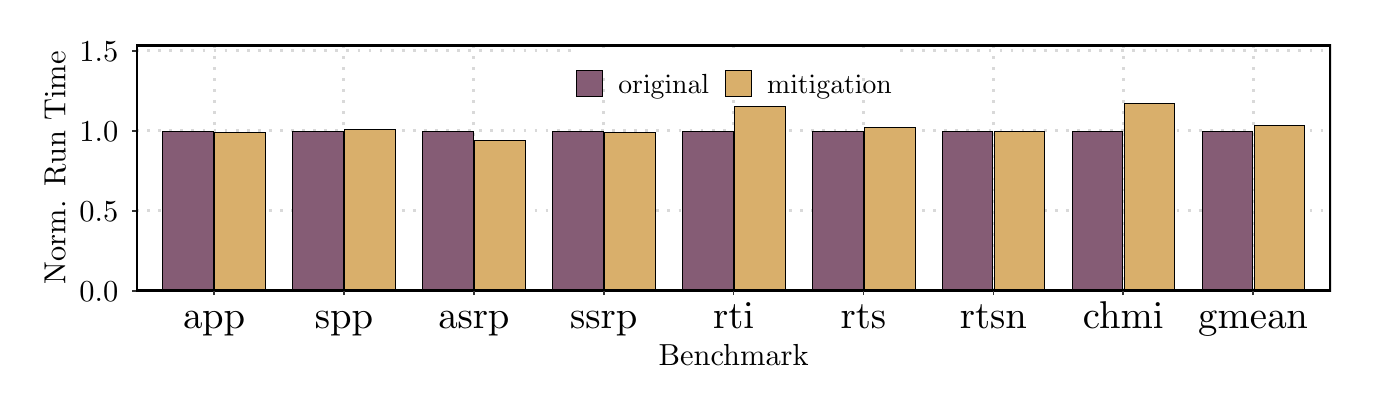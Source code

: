 % Created by tikzDevice version 0.12.3.1 on 2022-10-13 22:27:07
% !TEX encoding = UTF-8 Unicode
\begin{tikzpicture}[x=1pt,y=1pt]
\definecolor{fillColor}{RGB}{255,255,255}
\path[use as bounding box,fill=fillColor,fill opacity=0.00] (0,0) rectangle (476.98,130.09);
\begin{scope}
\path[clip] (  0.00,  0.00) rectangle (476.98,130.09);
\definecolor{drawColor}{RGB}{255,255,255}
\definecolor{fillColor}{RGB}{255,255,255}

\path[draw=drawColor,line width= 0.6pt,line join=round,line cap=round,fill=fillColor] (  0.00,  0.00) rectangle (476.98,130.09);
\end{scope}
\begin{scope}
\path[clip] ( 39.19, 34.90) rectangle (470.98,124.09);
\definecolor{fillColor}{RGB}{255,255,255}

\path[fill=fillColor] ( 39.19, 34.90) rectangle (470.98,124.09);
\definecolor{drawColor}{gray}{0.85}

\path[draw=drawColor,line width= 1.1pt,dash pattern=on 1pt off 3pt ,line join=round] ( 39.19, 34.90) --
	(470.98, 34.90);

\path[draw=drawColor,line width= 1.1pt,dash pattern=on 1pt off 3pt ,line join=round] ( 39.19, 63.86) --
	(470.98, 63.86);

\path[draw=drawColor,line width= 1.1pt,dash pattern=on 1pt off 3pt ,line join=round] ( 39.19, 92.81) --
	(470.98, 92.81);

\path[draw=drawColor,line width= 1.1pt,dash pattern=on 1pt off 3pt ,line join=round] ( 39.19,121.77) --
	(470.98,121.77);

\path[draw=drawColor,line width= 1.1pt,dash pattern=on 1pt off 3pt ,line join=round] ( 67.35, 34.90) --
	( 67.35,124.09);

\path[draw=drawColor,line width= 1.1pt,dash pattern=on 1pt off 3pt ,line join=round] (114.28, 34.90) --
	(114.28,124.09);

\path[draw=drawColor,line width= 1.1pt,dash pattern=on 1pt off 3pt ,line join=round] (161.22, 34.90) --
	(161.22,124.09);

\path[draw=drawColor,line width= 1.1pt,dash pattern=on 1pt off 3pt ,line join=round] (208.15, 34.90) --
	(208.15,124.09);

\path[draw=drawColor,line width= 1.1pt,dash pattern=on 1pt off 3pt ,line join=round] (255.09, 34.90) --
	(255.09,124.09);

\path[draw=drawColor,line width= 1.1pt,dash pattern=on 1pt off 3pt ,line join=round] (302.02, 34.90) --
	(302.02,124.09);

\path[draw=drawColor,line width= 1.1pt,dash pattern=on 1pt off 3pt ,line join=round] (348.95, 34.90) --
	(348.95,124.09);

\path[draw=drawColor,line width= 1.1pt,dash pattern=on 1pt off 3pt ,line join=round] (395.89, 34.90) --
	(395.89,124.09);

\path[draw=drawColor,line width= 1.1pt,dash pattern=on 1pt off 3pt ,line join=round] (442.82, 34.90) --
	(442.82,124.09);
\definecolor{drawColor}{RGB}{0,0,0}
\definecolor{fillColor}{RGB}{133,92,117}

\path[draw=drawColor,line width= 0.2pt,line cap=rect,fill=fillColor] (236.55, 34.90) rectangle (254.85, 92.81);

\path[draw=drawColor,line width= 0.2pt,line cap=rect,fill=fillColor] (283.48, 34.90) rectangle (301.78, 92.81);

\path[draw=drawColor,line width= 0.2pt,line cap=rect,fill=fillColor] (330.41, 34.90) rectangle (348.72, 92.81);
\definecolor{fillColor}{RGB}{217,175,107}

\path[draw=drawColor,line width= 0.2pt,line cap=rect,fill=fillColor] (255.32, 34.90) rectangle (273.62,101.86);

\path[draw=drawColor,line width= 0.2pt,line cap=rect,fill=fillColor] (302.25, 34.90) rectangle (320.56, 94.20);

\path[draw=drawColor,line width= 0.2pt,line cap=rect,fill=fillColor] (349.19, 34.90) rectangle (367.49, 92.61);
\definecolor{fillColor}{RGB}{133,92,117}

\path[draw=drawColor,line width= 0.2pt,line cap=rect,fill=fillColor] (377.35, 34.90) rectangle (395.65, 92.81);
\definecolor{fillColor}{RGB}{217,175,107}

\path[draw=drawColor,line width= 0.2pt,line cap=rect,fill=fillColor] (396.12, 34.90) rectangle (414.43,102.71);
\definecolor{fillColor}{RGB}{133,92,117}

\path[draw=drawColor,line width= 0.2pt,line cap=rect,fill=fillColor] ( 95.74, 34.90) rectangle (114.05, 92.81);

\path[draw=drawColor,line width= 0.2pt,line cap=rect,fill=fillColor] ( 48.81, 34.90) rectangle ( 67.11, 92.81);

\path[draw=drawColor,line width= 0.2pt,line cap=rect,fill=fillColor] (189.61, 34.90) rectangle (207.92, 92.81);

\path[draw=drawColor,line width= 0.2pt,line cap=rect,fill=fillColor] (142.68, 34.90) rectangle (160.98, 92.81);
\definecolor{fillColor}{RGB}{217,175,107}

\path[draw=drawColor,line width= 0.2pt,line cap=rect,fill=fillColor] (114.52, 34.90) rectangle (132.82, 93.24);

\path[draw=drawColor,line width= 0.2pt,line cap=rect,fill=fillColor] ( 67.58, 34.90) rectangle ( 85.89, 92.25);

\path[draw=drawColor,line width= 0.2pt,line cap=rect,fill=fillColor] (208.39, 34.90) rectangle (226.69, 92.24);

\path[draw=drawColor,line width= 0.2pt,line cap=rect,fill=fillColor] (161.45, 34.90) rectangle (179.76, 89.54);
\definecolor{fillColor}{RGB}{133,92,117}

\path[draw=drawColor,line width= 0.2pt,line cap=rect,fill=fillColor] (424.28, 34.90) rectangle (442.59, 92.81);
\definecolor{fillColor}{RGB}{217,175,107}

\path[draw=drawColor,line width= 0.2pt,line cap=rect,fill=fillColor] (443.06, 34.90) rectangle (461.36, 94.67);

\path[draw=drawColor,line width= 1.7pt,line join=round,line cap=round] ( 39.19, 34.90) rectangle (470.98,124.09);
\end{scope}
\begin{scope}
\path[clip] (  0.00,  0.00) rectangle (476.98,130.09);
\definecolor{drawColor}{RGB}{0,0,0}

\node[text=drawColor,anchor=base east,inner sep=0pt, outer sep=0pt, scale=  1.10] at ( 32.77, 31.11) {0.0};

\node[text=drawColor,anchor=base east,inner sep=0pt, outer sep=0pt, scale=  1.10] at ( 32.77, 60.07) {0.5};

\node[text=drawColor,anchor=base east,inner sep=0pt, outer sep=0pt, scale=  1.10] at ( 32.77, 89.03) {1.0};

\node[text=drawColor,anchor=base east,inner sep=0pt, outer sep=0pt, scale=  1.10] at ( 32.77,117.98) {1.5};
\end{scope}
\begin{scope}
\path[clip] (  0.00,  0.00) rectangle (476.98,130.09);
\definecolor{drawColor}{gray}{0.20}

\path[draw=drawColor,line width= 0.6pt,line join=round] ( 37.77, 34.90) --
	( 39.19, 34.90);

\path[draw=drawColor,line width= 0.6pt,line join=round] ( 37.77, 63.86) --
	( 39.19, 63.86);

\path[draw=drawColor,line width= 0.6pt,line join=round] ( 37.77, 92.81) --
	( 39.19, 92.81);

\path[draw=drawColor,line width= 0.6pt,line join=round] ( 37.77,121.77) --
	( 39.19,121.77);
\end{scope}
\begin{scope}
\path[clip] (  0.00,  0.00) rectangle (476.98,130.09);
\definecolor{drawColor}{gray}{0.20}

\path[draw=drawColor,line width= 0.6pt,line join=round] ( 67.35, 33.48) --
	( 67.35, 34.90);

\path[draw=drawColor,line width= 0.6pt,line join=round] (114.28, 33.48) --
	(114.28, 34.90);

\path[draw=drawColor,line width= 0.6pt,line join=round] (161.22, 33.48) --
	(161.22, 34.90);

\path[draw=drawColor,line width= 0.6pt,line join=round] (208.15, 33.48) --
	(208.15, 34.90);

\path[draw=drawColor,line width= 0.6pt,line join=round] (255.09, 33.48) --
	(255.09, 34.90);

\path[draw=drawColor,line width= 0.6pt,line join=round] (302.02, 33.48) --
	(302.02, 34.90);

\path[draw=drawColor,line width= 0.6pt,line join=round] (348.95, 33.48) --
	(348.95, 34.90);

\path[draw=drawColor,line width= 0.6pt,line join=round] (395.89, 33.48) --
	(395.89, 34.90);

\path[draw=drawColor,line width= 0.6pt,line join=round] (442.82, 33.48) --
	(442.82, 34.90);
\end{scope}
\begin{scope}
\path[clip] (  0.00,  0.00) rectangle (476.98,130.09);
\definecolor{drawColor}{RGB}{0,0,0}

\node[text=drawColor,anchor=base,inner sep=0pt, outer sep=0pt, scale=  1.40] at ( 67.35, 21.44) {app};

\node[text=drawColor,anchor=base,inner sep=0pt, outer sep=0pt, scale=  1.40] at (114.28, 21.44) {spp};

\node[text=drawColor,anchor=base,inner sep=0pt, outer sep=0pt, scale=  1.40] at (161.22, 21.44) {asrp};

\node[text=drawColor,anchor=base,inner sep=0pt, outer sep=0pt, scale=  1.40] at (208.15, 21.44) {ssrp};

\node[text=drawColor,anchor=base,inner sep=0pt, outer sep=0pt, scale=  1.40] at (255.09, 21.44) {rti};

\node[text=drawColor,anchor=base,inner sep=0pt, outer sep=0pt, scale=  1.40] at (302.02, 21.44) {rts};

\node[text=drawColor,anchor=base,inner sep=0pt, outer sep=0pt, scale=  1.40] at (348.95, 21.44) {rtsn};

\node[text=drawColor,anchor=base,inner sep=0pt, outer sep=0pt, scale=  1.40] at (395.89, 21.44) {chmi};

\node[text=drawColor,anchor=base,inner sep=0pt, outer sep=0pt, scale=  1.40] at (442.82, 21.44) {gmean};
\end{scope}
\begin{scope}
\path[clip] (  0.00,  0.00) rectangle (476.98,130.09);
\definecolor{drawColor}{RGB}{0,0,0}

\node[text=drawColor,anchor=base,inner sep=0pt, outer sep=0pt, scale=  1.10] at (255.09,  8.14) {Benchmark};
\end{scope}
\begin{scope}
\path[clip] (  0.00,  0.00) rectangle (476.98,130.09);
\definecolor{drawColor}{RGB}{0,0,0}

\node[text=drawColor,rotate= 90.00,anchor=base,inner sep=0pt, outer sep=0pt, scale=  1.10] at ( 13.58, 79.49) {Norm. Run Time};
\end{scope}
\begin{scope}
\path[clip] (  0.00,  0.00) rectangle (476.98,130.09);
\definecolor{fillColor}{RGB}{255,255,255}

\path[fill=fillColor] (197.94,114.92) rectangle (312.23,122.55);
\end{scope}
\begin{scope}
\path[clip] (  0.00,  0.00) rectangle (476.98,130.09);
\definecolor{drawColor}{RGB}{0,0,0}
\definecolor{fillColor}{RGB}{133,92,117}

\path[draw=drawColor,line width= 0.2pt,line cap=rect,fill=fillColor] (198.23,105.20) rectangle (207.66,114.63);
\end{scope}
\begin{scope}
\path[clip] (  0.00,  0.00) rectangle (476.98,130.09);
\definecolor{drawColor}{RGB}{0,0,0}
\definecolor{fillColor}{RGB}{217,175,107}

\path[draw=drawColor,line width= 0.2pt,line cap=rect,fill=fillColor] (252.02,105.20) rectangle (261.46,114.63);
\end{scope}
\begin{scope}
\path[clip] (  0.00,  0.00) rectangle (476.98,130.09);
\definecolor{drawColor}{RGB}{0,0,0}

\node[text=drawColor,anchor=base west,inner sep=0pt, outer sep=0pt, scale=  1.00] at (213.44,106.47) {original};
\end{scope}
\begin{scope}
\path[clip] (  0.00,  0.00) rectangle (476.98,130.09);
\definecolor{drawColor}{RGB}{0,0,0}

\node[text=drawColor,anchor=base west,inner sep=0pt, outer sep=0pt, scale=  1.00] at (267.24,106.47) {mitigation};
\end{scope}
\end{tikzpicture}
